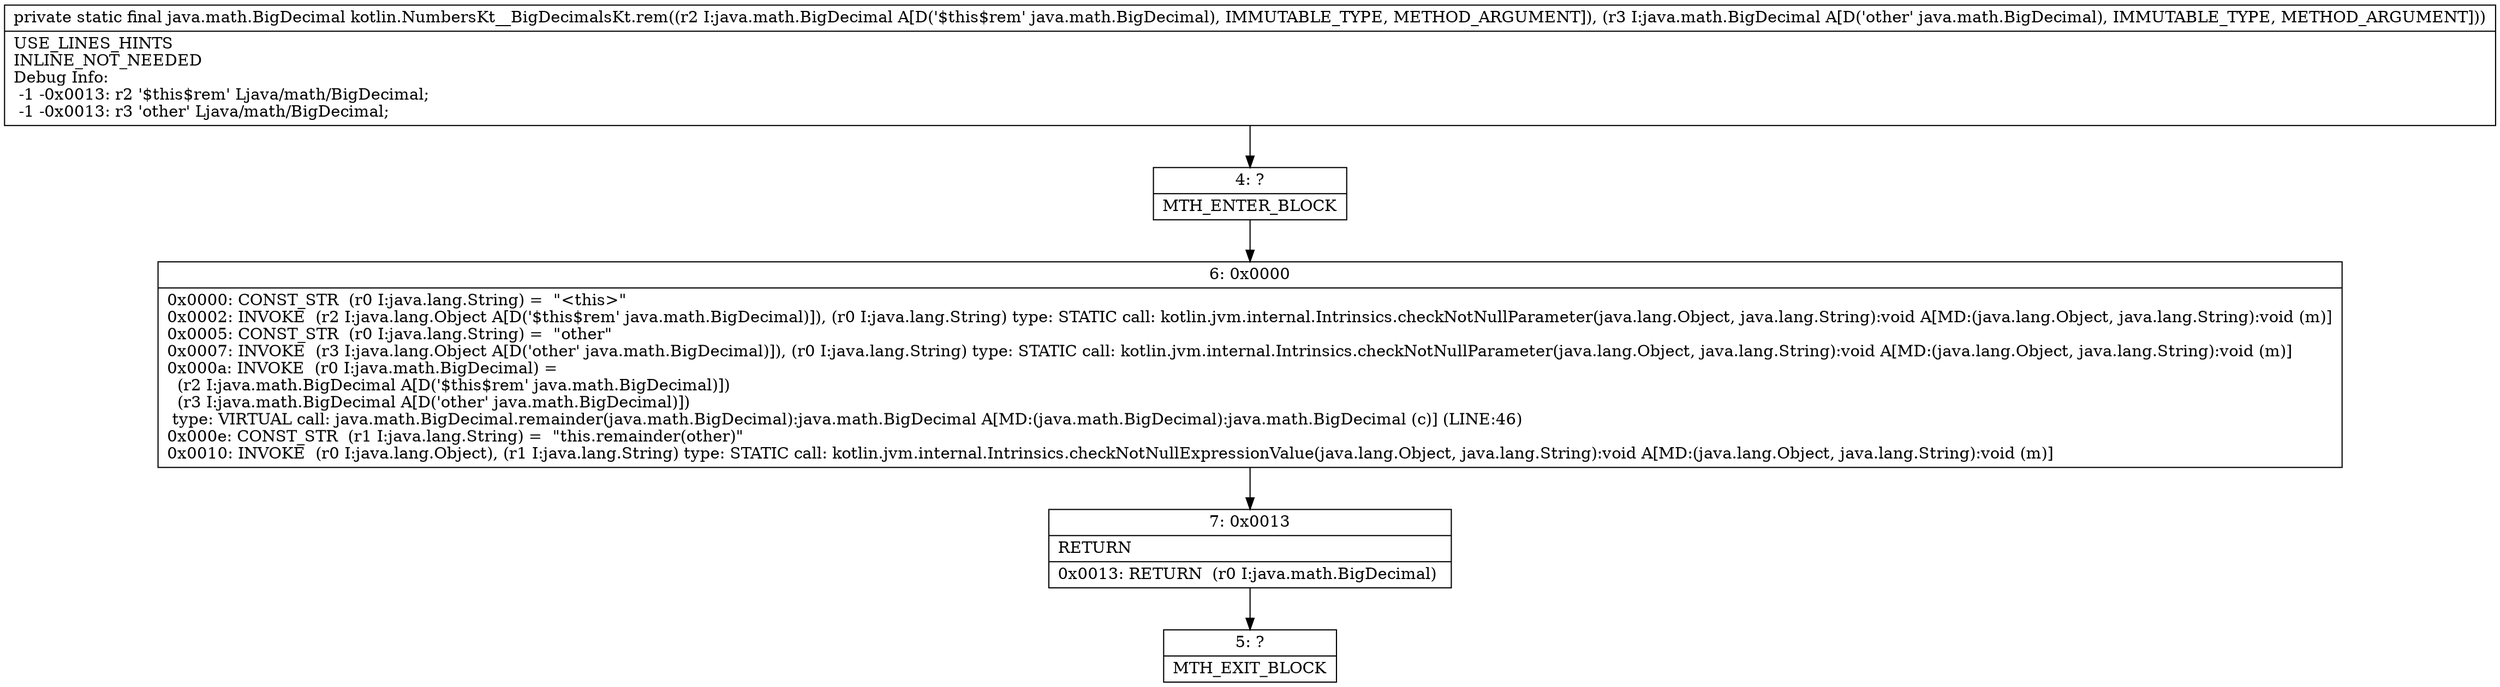 digraph "CFG forkotlin.NumbersKt__BigDecimalsKt.rem(Ljava\/math\/BigDecimal;Ljava\/math\/BigDecimal;)Ljava\/math\/BigDecimal;" {
Node_4 [shape=record,label="{4\:\ ?|MTH_ENTER_BLOCK\l}"];
Node_6 [shape=record,label="{6\:\ 0x0000|0x0000: CONST_STR  (r0 I:java.lang.String) =  \"\<this\>\" \l0x0002: INVOKE  (r2 I:java.lang.Object A[D('$this$rem' java.math.BigDecimal)]), (r0 I:java.lang.String) type: STATIC call: kotlin.jvm.internal.Intrinsics.checkNotNullParameter(java.lang.Object, java.lang.String):void A[MD:(java.lang.Object, java.lang.String):void (m)]\l0x0005: CONST_STR  (r0 I:java.lang.String) =  \"other\" \l0x0007: INVOKE  (r3 I:java.lang.Object A[D('other' java.math.BigDecimal)]), (r0 I:java.lang.String) type: STATIC call: kotlin.jvm.internal.Intrinsics.checkNotNullParameter(java.lang.Object, java.lang.String):void A[MD:(java.lang.Object, java.lang.String):void (m)]\l0x000a: INVOKE  (r0 I:java.math.BigDecimal) = \l  (r2 I:java.math.BigDecimal A[D('$this$rem' java.math.BigDecimal)])\l  (r3 I:java.math.BigDecimal A[D('other' java.math.BigDecimal)])\l type: VIRTUAL call: java.math.BigDecimal.remainder(java.math.BigDecimal):java.math.BigDecimal A[MD:(java.math.BigDecimal):java.math.BigDecimal (c)] (LINE:46)\l0x000e: CONST_STR  (r1 I:java.lang.String) =  \"this.remainder(other)\" \l0x0010: INVOKE  (r0 I:java.lang.Object), (r1 I:java.lang.String) type: STATIC call: kotlin.jvm.internal.Intrinsics.checkNotNullExpressionValue(java.lang.Object, java.lang.String):void A[MD:(java.lang.Object, java.lang.String):void (m)]\l}"];
Node_7 [shape=record,label="{7\:\ 0x0013|RETURN\l|0x0013: RETURN  (r0 I:java.math.BigDecimal) \l}"];
Node_5 [shape=record,label="{5\:\ ?|MTH_EXIT_BLOCK\l}"];
MethodNode[shape=record,label="{private static final java.math.BigDecimal kotlin.NumbersKt__BigDecimalsKt.rem((r2 I:java.math.BigDecimal A[D('$this$rem' java.math.BigDecimal), IMMUTABLE_TYPE, METHOD_ARGUMENT]), (r3 I:java.math.BigDecimal A[D('other' java.math.BigDecimal), IMMUTABLE_TYPE, METHOD_ARGUMENT]))  | USE_LINES_HINTS\lINLINE_NOT_NEEDED\lDebug Info:\l  \-1 \-0x0013: r2 '$this$rem' Ljava\/math\/BigDecimal;\l  \-1 \-0x0013: r3 'other' Ljava\/math\/BigDecimal;\l}"];
MethodNode -> Node_4;Node_4 -> Node_6;
Node_6 -> Node_7;
Node_7 -> Node_5;
}

